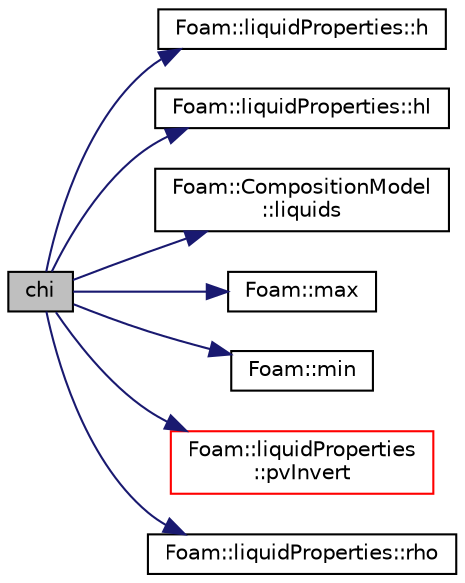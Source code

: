 digraph "chi"
{
  bgcolor="transparent";
  edge [fontname="Helvetica",fontsize="10",labelfontname="Helvetica",labelfontsize="10"];
  node [fontname="Helvetica",fontsize="10",shape=record];
  rankdir="LR";
  Node1 [label="chi",height=0.2,width=0.4,color="black", fillcolor="grey75", style="filled", fontcolor="black"];
  Node1 -> Node2 [color="midnightblue",fontsize="10",style="solid",fontname="Helvetica"];
  Node2 [label="Foam::liquidProperties::h",height=0.2,width=0.4,color="black",URL="$a01351.html#abcbc515d32dd22b7965bc0659b0dcb8b",tooltip="Liquid enthalpy [J/kg] - reference to 298.15 K. "];
  Node1 -> Node3 [color="midnightblue",fontsize="10",style="solid",fontname="Helvetica"];
  Node3 [label="Foam::liquidProperties::hl",height=0.2,width=0.4,color="black",URL="$a01351.html#a6e971d930c759e990b927baa520d246d",tooltip="Heat of vapourisation [J/kg]. "];
  Node1 -> Node4 [color="midnightblue",fontsize="10",style="solid",fontname="Helvetica"];
  Node4 [label="Foam::CompositionModel\l::liquids",height=0.2,width=0.4,color="black",URL="$a00331.html#a5380a8807acfea3ce69f4d4386f49f64",tooltip="Return the global (additional) liquids. "];
  Node1 -> Node5 [color="midnightblue",fontsize="10",style="solid",fontname="Helvetica"];
  Node5 [label="Foam::max",height=0.2,width=0.4,color="black",URL="$a10675.html#ac993e906cf2774ae77e666bc24e81733"];
  Node1 -> Node6 [color="midnightblue",fontsize="10",style="solid",fontname="Helvetica"];
  Node6 [label="Foam::min",height=0.2,width=0.4,color="black",URL="$a10675.html#a253e112ad2d56d96230ff39ea7f442dc"];
  Node1 -> Node7 [color="midnightblue",fontsize="10",style="solid",fontname="Helvetica"];
  Node7 [label="Foam::liquidProperties\l::pvInvert",height=0.2,width=0.4,color="red",URL="$a01351.html#aa69552e0842bd2a2874c5953b93399ab",tooltip="Invert the vapour pressure relationship to retrieve the. "];
  Node1 -> Node8 [color="midnightblue",fontsize="10",style="solid",fontname="Helvetica"];
  Node8 [label="Foam::liquidProperties::rho",height=0.2,width=0.4,color="black",URL="$a01351.html#a359d9102401045ba4fa2c2a4aecfca71",tooltip="Liquid rho [kg/m^3]. "];
}

